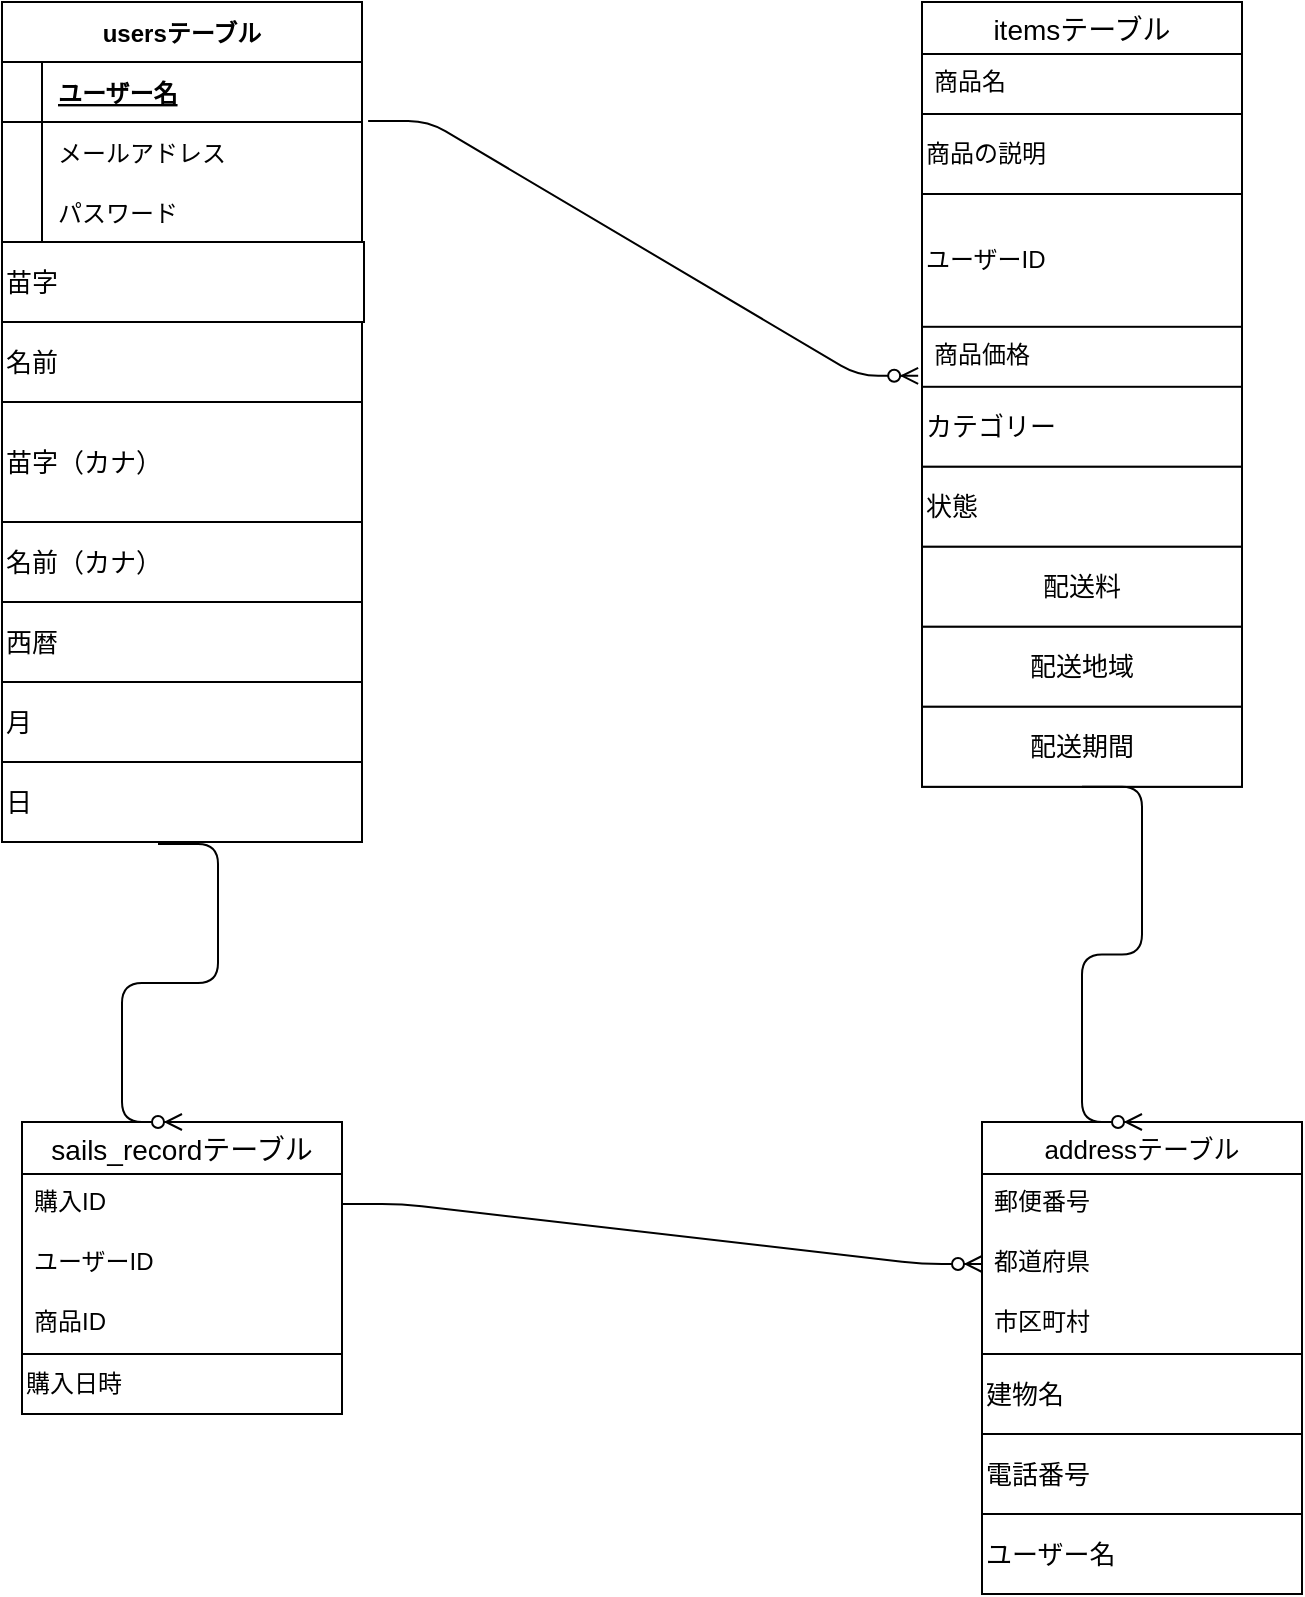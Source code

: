 <mxfile>
    <diagram id="wu7reQcS3I4-1JoBaIeQ" name="ページ1">
        <mxGraphModel dx="1047" dy="902" grid="1" gridSize="10" guides="1" tooltips="1" connect="1" arrows="1" fold="1" page="1" pageScale="1" pageWidth="827" pageHeight="1169" math="0" shadow="0">
            <root>
                <mxCell id="0"/>
                <mxCell id="1" parent="0"/>
                <mxCell id="55" value="usersテーブル" style="shape=table;startSize=30;container=1;collapsible=1;childLayout=tableLayout;fixedRows=1;rowLines=0;fontStyle=1;align=center;resizeLast=1;" vertex="1" parent="1">
                    <mxGeometry x="60" y="100" width="180" height="120" as="geometry"/>
                </mxCell>
                <mxCell id="59" value="" style="shape=tableRow;horizontal=0;startSize=0;swimlaneHead=0;swimlaneBody=0;fillColor=none;collapsible=0;dropTarget=0;points=[[0,0.5],[1,0.5]];portConstraint=eastwest;top=0;left=0;right=0;bottom=1;" vertex="1" parent="55">
                    <mxGeometry y="30" width="180" height="30" as="geometry"/>
                </mxCell>
                <mxCell id="60" value="" style="shape=partialRectangle;connectable=0;fillColor=none;top=0;left=0;bottom=0;right=0;fontStyle=1;overflow=hidden;" vertex="1" parent="59">
                    <mxGeometry width="20" height="30" as="geometry">
                        <mxRectangle width="20" height="30" as="alternateBounds"/>
                    </mxGeometry>
                </mxCell>
                <mxCell id="61" value="ユーザー名" style="shape=partialRectangle;connectable=0;fillColor=none;top=0;left=0;bottom=0;right=0;align=left;spacingLeft=6;fontStyle=5;overflow=hidden;" vertex="1" parent="59">
                    <mxGeometry x="20" width="160" height="30" as="geometry">
                        <mxRectangle width="160" height="30" as="alternateBounds"/>
                    </mxGeometry>
                </mxCell>
                <mxCell id="62" value="" style="shape=tableRow;horizontal=0;startSize=0;swimlaneHead=0;swimlaneBody=0;fillColor=none;collapsible=0;dropTarget=0;points=[[0,0.5],[1,0.5]];portConstraint=eastwest;top=0;left=0;right=0;bottom=0;" vertex="1" parent="55">
                    <mxGeometry y="60" width="180" height="30" as="geometry"/>
                </mxCell>
                <mxCell id="63" value="" style="shape=partialRectangle;connectable=0;fillColor=none;top=0;left=0;bottom=0;right=0;editable=1;overflow=hidden;" vertex="1" parent="62">
                    <mxGeometry width="20" height="30" as="geometry">
                        <mxRectangle width="20" height="30" as="alternateBounds"/>
                    </mxGeometry>
                </mxCell>
                <mxCell id="64" value="メールアドレス" style="shape=partialRectangle;connectable=0;fillColor=none;top=0;left=0;bottom=0;right=0;align=left;spacingLeft=6;overflow=hidden;" vertex="1" parent="62">
                    <mxGeometry x="20" width="160" height="30" as="geometry">
                        <mxRectangle width="160" height="30" as="alternateBounds"/>
                    </mxGeometry>
                </mxCell>
                <mxCell id="65" value="" style="shape=tableRow;horizontal=0;startSize=0;swimlaneHead=0;swimlaneBody=0;fillColor=none;collapsible=0;dropTarget=0;points=[[0,0.5],[1,0.5]];portConstraint=eastwest;top=0;left=0;right=0;bottom=0;" vertex="1" parent="55">
                    <mxGeometry y="90" width="180" height="30" as="geometry"/>
                </mxCell>
                <mxCell id="66" value="" style="shape=partialRectangle;connectable=0;fillColor=none;top=0;left=0;bottom=0;right=0;editable=1;overflow=hidden;" vertex="1" parent="65">
                    <mxGeometry width="20" height="30" as="geometry">
                        <mxRectangle width="20" height="30" as="alternateBounds"/>
                    </mxGeometry>
                </mxCell>
                <mxCell id="67" value="パスワード" style="shape=partialRectangle;connectable=0;fillColor=none;top=0;left=0;bottom=0;right=0;align=left;spacingLeft=6;overflow=hidden;" vertex="1" parent="65">
                    <mxGeometry x="20" width="160" height="30" as="geometry">
                        <mxRectangle width="160" height="30" as="alternateBounds"/>
                    </mxGeometry>
                </mxCell>
                <mxCell id="68" value="itemsテーブル" style="swimlane;fontStyle=0;childLayout=stackLayout;horizontal=1;startSize=26;horizontalStack=0;resizeParent=1;resizeParentMax=0;resizeLast=0;collapsible=1;marginBottom=0;align=center;fontSize=14;" vertex="1" parent="1">
                    <mxGeometry x="520" y="100" width="160" height="392.4" as="geometry"/>
                </mxCell>
                <mxCell id="70" value="商品名" style="text;strokeColor=none;fillColor=none;spacingLeft=4;spacingRight=4;overflow=hidden;rotatable=0;points=[[0,0.5],[1,0.5]];portConstraint=eastwest;fontSize=12;" vertex="1" parent="68">
                    <mxGeometry y="26" width="160" height="30" as="geometry"/>
                </mxCell>
                <mxCell id="72" value="商品の説明" style="whiteSpace=wrap;html=1;align=left;" vertex="1" parent="68">
                    <mxGeometry y="56" width="160" height="40" as="geometry"/>
                </mxCell>
                <mxCell id="73" value="ユーザーID" style="whiteSpace=wrap;html=1;align=left;" vertex="1" parent="68">
                    <mxGeometry y="96" width="160" height="66.4" as="geometry"/>
                </mxCell>
                <mxCell id="71" value="商品価格" style="text;strokeColor=none;fillColor=none;spacingLeft=4;spacingRight=4;overflow=hidden;rotatable=0;points=[[0,0.5],[1,0.5]];portConstraint=eastwest;fontSize=12;" vertex="1" parent="68">
                    <mxGeometry y="162.4" width="160" height="30" as="geometry"/>
                </mxCell>
                <mxCell id="130" value="カテゴリー" style="whiteSpace=wrap;html=1;align=left;fontSize=13;" vertex="1" parent="68">
                    <mxGeometry y="192.4" width="160" height="40" as="geometry"/>
                </mxCell>
                <mxCell id="129" value="状態" style="whiteSpace=wrap;html=1;align=left;fontSize=13;" vertex="1" parent="68">
                    <mxGeometry y="232.4" width="160" height="40" as="geometry"/>
                </mxCell>
                <mxCell id="127" value="配送料" style="whiteSpace=wrap;html=1;align=center;fontSize=13;" vertex="1" parent="68">
                    <mxGeometry y="272.4" width="160" height="40" as="geometry"/>
                </mxCell>
                <mxCell id="126" value="配送地域" style="whiteSpace=wrap;html=1;align=center;fontSize=13;" vertex="1" parent="68">
                    <mxGeometry y="312.4" width="160" height="40" as="geometry"/>
                </mxCell>
                <mxCell id="128" value="配送期間" style="whiteSpace=wrap;html=1;align=center;fontSize=13;" vertex="1" parent="68">
                    <mxGeometry y="352.4" width="160" height="40" as="geometry"/>
                </mxCell>
                <mxCell id="74" value="sails_recordテーブル" style="swimlane;fontStyle=0;childLayout=stackLayout;horizontal=1;startSize=26;horizontalStack=0;resizeParent=1;resizeParentMax=0;resizeLast=0;collapsible=1;marginBottom=0;align=center;fontSize=14;" vertex="1" parent="1">
                    <mxGeometry x="70" y="660" width="160" height="146" as="geometry"/>
                </mxCell>
                <mxCell id="75" value="購入ID " style="text;strokeColor=none;fillColor=none;spacingLeft=4;spacingRight=4;overflow=hidden;rotatable=0;points=[[0,0.5],[1,0.5]];portConstraint=eastwest;fontSize=12;" vertex="1" parent="74">
                    <mxGeometry y="26" width="160" height="30" as="geometry"/>
                </mxCell>
                <mxCell id="76" value="ユーザーID" style="text;strokeColor=none;fillColor=none;spacingLeft=4;spacingRight=4;overflow=hidden;rotatable=0;points=[[0,0.5],[1,0.5]];portConstraint=eastwest;fontSize=12;" vertex="1" parent="74">
                    <mxGeometry y="56" width="160" height="30" as="geometry"/>
                </mxCell>
                <mxCell id="77" value="商品ID" style="text;strokeColor=none;fillColor=none;spacingLeft=4;spacingRight=4;overflow=hidden;rotatable=0;points=[[0,0.5],[1,0.5]];portConstraint=eastwest;fontSize=12;" vertex="1" parent="74">
                    <mxGeometry y="86" width="160" height="30" as="geometry"/>
                </mxCell>
                <mxCell id="78" value="購入日時" style="whiteSpace=wrap;html=1;align=left;" vertex="1" parent="74">
                    <mxGeometry y="116" width="160" height="30" as="geometry"/>
                </mxCell>
                <mxCell id="79" value="addressテーブル" style="swimlane;fontStyle=0;childLayout=stackLayout;horizontal=1;startSize=26;horizontalStack=0;resizeParent=1;resizeParentMax=0;resizeLast=0;collapsible=1;marginBottom=0;align=center;fontSize=13;" vertex="1" parent="1">
                    <mxGeometry x="550" y="660" width="160" height="236" as="geometry"/>
                </mxCell>
                <mxCell id="81" value="郵便番号" style="text;strokeColor=none;fillColor=none;spacingLeft=4;spacingRight=4;overflow=hidden;rotatable=0;points=[[0,0.5],[1,0.5]];portConstraint=eastwest;fontSize=12;" vertex="1" parent="79">
                    <mxGeometry y="26" width="160" height="30" as="geometry"/>
                </mxCell>
                <mxCell id="82" value="都道府県" style="text;strokeColor=none;fillColor=none;spacingLeft=4;spacingRight=4;overflow=hidden;rotatable=0;points=[[0,0.5],[1,0.5]];portConstraint=eastwest;fontSize=12;" vertex="1" parent="79">
                    <mxGeometry y="56" width="160" height="30" as="geometry"/>
                </mxCell>
                <mxCell id="80" value="市区町村" style="text;strokeColor=none;fillColor=none;spacingLeft=4;spacingRight=4;overflow=hidden;rotatable=0;points=[[0,0.5],[1,0.5]];portConstraint=eastwest;fontSize=12;" vertex="1" parent="79">
                    <mxGeometry y="86" width="160" height="30" as="geometry"/>
                </mxCell>
                <mxCell id="83" value="建物名" style="whiteSpace=wrap;html=1;align=left;fontSize=13;" vertex="1" parent="79">
                    <mxGeometry y="116" width="160" height="40" as="geometry"/>
                </mxCell>
                <mxCell id="88" value="電話番号" style="whiteSpace=wrap;html=1;align=left;fontSize=13;" vertex="1" parent="79">
                    <mxGeometry y="156" width="160" height="40" as="geometry"/>
                </mxCell>
                <mxCell id="89" value="ユーザー名" style="whiteSpace=wrap;html=1;align=left;fontSize=13;" vertex="1" parent="79">
                    <mxGeometry y="196" width="160" height="40" as="geometry"/>
                </mxCell>
                <mxCell id="92" value="" style="edgeStyle=entityRelationEdgeStyle;fontSize=12;html=1;endArrow=ERzeroToMany;endFill=1;exitX=1.017;exitY=-0.017;exitDx=0;exitDy=0;exitPerimeter=0;entryX=-0.012;entryY=0.817;entryDx=0;entryDy=0;entryPerimeter=0;" edge="1" parent="1" source="62" target="71">
                    <mxGeometry width="100" height="100" relative="1" as="geometry">
                        <mxPoint x="250" y="190" as="sourcePoint"/>
                        <mxPoint x="510" y="210" as="targetPoint"/>
                    </mxGeometry>
                </mxCell>
                <mxCell id="100" value="" style="edgeStyle=entityRelationEdgeStyle;fontSize=12;html=1;endArrow=ERzeroToMany;endFill=1;exitX=1;exitY=0.5;exitDx=0;exitDy=0;entryX=0;entryY=0.5;entryDx=0;entryDy=0;" edge="1" parent="1" source="75" target="82">
                    <mxGeometry width="100" height="100" relative="1" as="geometry">
                        <mxPoint x="360" y="410" as="sourcePoint"/>
                        <mxPoint x="460" y="310" as="targetPoint"/>
                    </mxGeometry>
                </mxCell>
                <mxCell id="103" value="日" style="whiteSpace=wrap;html=1;align=left;fontSize=13;" vertex="1" parent="1">
                    <mxGeometry x="60" y="480" width="180" height="40" as="geometry"/>
                </mxCell>
                <mxCell id="104" value="月" style="whiteSpace=wrap;html=1;align=left;fontSize=13;" vertex="1" parent="1">
                    <mxGeometry x="60" y="440" width="180" height="40" as="geometry"/>
                </mxCell>
                <mxCell id="105" value="西暦" style="whiteSpace=wrap;html=1;align=left;fontSize=13;" vertex="1" parent="1">
                    <mxGeometry x="60" y="400" width="180" height="40" as="geometry"/>
                </mxCell>
                <mxCell id="106" value="名前（カナ）" style="whiteSpace=wrap;html=1;align=left;fontSize=13;" vertex="1" parent="1">
                    <mxGeometry x="60" y="360" width="180" height="40" as="geometry"/>
                </mxCell>
                <mxCell id="107" value="苗字（カナ）" style="whiteSpace=wrap;html=1;align=left;fontSize=13;" vertex="1" parent="1">
                    <mxGeometry x="60" y="300" width="180" height="60" as="geometry"/>
                </mxCell>
                <mxCell id="108" value="名前" style="whiteSpace=wrap;html=1;align=left;fontSize=13;" vertex="1" parent="1">
                    <mxGeometry x="60" y="260" width="180" height="40" as="geometry"/>
                </mxCell>
                <mxCell id="109" value="苗字" style="whiteSpace=wrap;html=1;align=left;fontSize=13;" vertex="1" parent="1">
                    <mxGeometry x="60" y="220" width="181" height="40" as="geometry"/>
                </mxCell>
                <mxCell id="131" value="" style="edgeStyle=entityRelationEdgeStyle;fontSize=12;html=1;endArrow=ERzeroToMany;endFill=1;entryX=0.5;entryY=0;entryDx=0;entryDy=0;exitX=0.5;exitY=1;exitDx=0;exitDy=0;" edge="1" parent="1" source="68" target="79">
                    <mxGeometry width="100" height="100" relative="1" as="geometry">
                        <mxPoint x="280" y="530" as="sourcePoint"/>
                        <mxPoint x="380" y="430" as="targetPoint"/>
                    </mxGeometry>
                </mxCell>
                <mxCell id="132" value="" style="edgeStyle=entityRelationEdgeStyle;fontSize=12;html=1;endArrow=ERzeroToMany;endFill=1;exitX=1.017;exitY=-0.017;exitDx=0;exitDy=0;exitPerimeter=0;entryX=0.5;entryY=0;entryDx=0;entryDy=0;" edge="1" parent="1" target="74">
                    <mxGeometry width="100" height="100" relative="1" as="geometry">
                        <mxPoint x="138.0" y="521" as="sourcePoint"/>
                        <mxPoint x="413.02" y="648.42" as="targetPoint"/>
                    </mxGeometry>
                </mxCell>
            </root>
        </mxGraphModel>
    </diagram>
</mxfile>